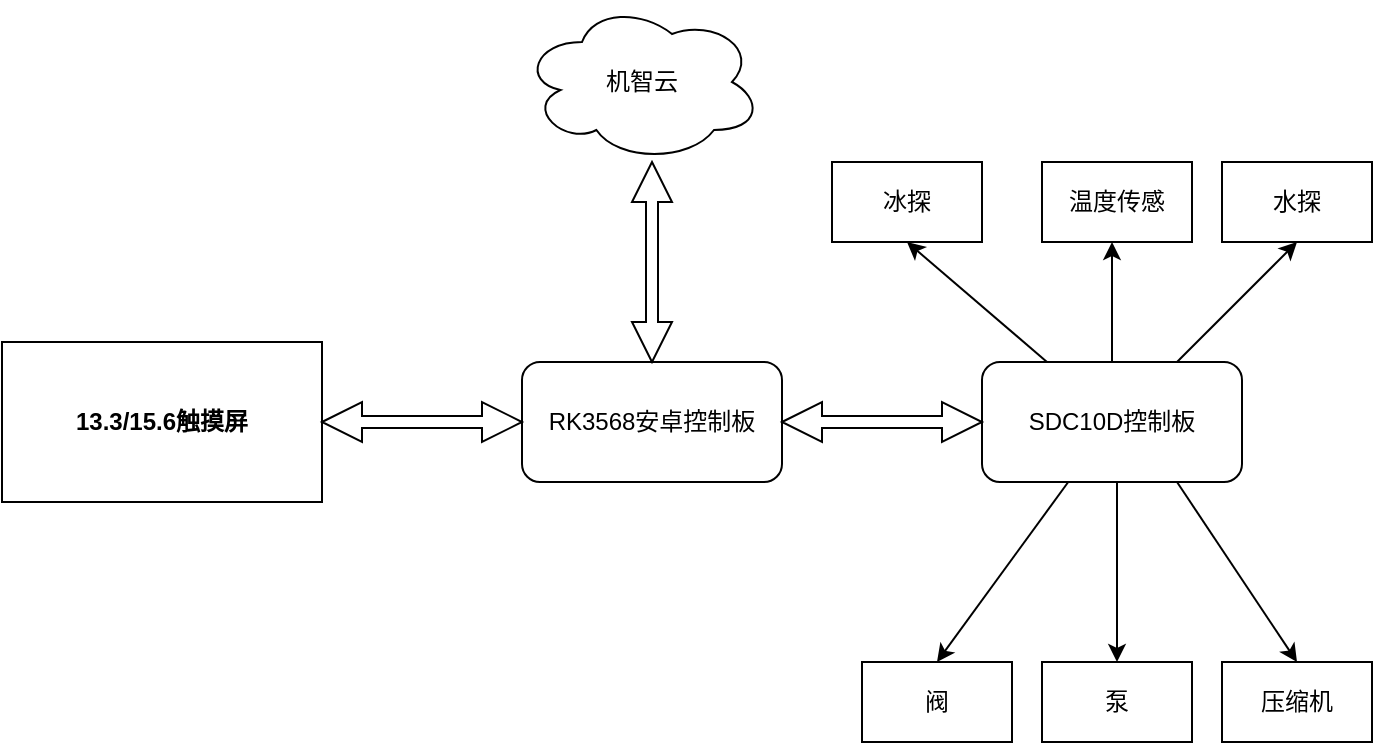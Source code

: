 <mxfile version="20.1.1" type="github">
  <diagram id="UJU_gNZz4M6AhlMLXmsl" name="Page-1">
    <mxGraphModel dx="834" dy="770" grid="1" gridSize="10" guides="1" tooltips="1" connect="1" arrows="1" fold="1" page="1" pageScale="1" pageWidth="827" pageHeight="1169" math="0" shadow="0">
      <root>
        <mxCell id="0" />
        <mxCell id="1" parent="0" />
        <mxCell id="HMMtUrwsWXGnGCeSo-gn-1" value="&lt;h4&gt;13.3/15.6触摸屏&lt;/h4&gt;" style="rounded=0;whiteSpace=wrap;html=1;" parent="1" vertex="1">
          <mxGeometry x="60" y="250" width="160" height="80" as="geometry" />
        </mxCell>
        <mxCell id="HMMtUrwsWXGnGCeSo-gn-12" value="RK3568安卓控制板" style="rounded=1;whiteSpace=wrap;html=1;" parent="1" vertex="1">
          <mxGeometry x="320" y="260" width="130" height="60" as="geometry" />
        </mxCell>
        <mxCell id="HMMtUrwsWXGnGCeSo-gn-13" value="" style="shape=doubleArrow;direction=south;whiteSpace=wrap;html=1;" parent="1" vertex="1">
          <mxGeometry x="375" y="160" width="20" height="100" as="geometry" />
        </mxCell>
        <mxCell id="HMMtUrwsWXGnGCeSo-gn-14" value="SDC10D控制板" style="rounded=1;whiteSpace=wrap;html=1;" parent="1" vertex="1">
          <mxGeometry x="550" y="260" width="130" height="60" as="geometry" />
        </mxCell>
        <mxCell id="HMMtUrwsWXGnGCeSo-gn-15" value="" style="shape=doubleArrow;whiteSpace=wrap;html=1;" parent="1" vertex="1">
          <mxGeometry x="220" y="280" width="100" height="20" as="geometry" />
        </mxCell>
        <mxCell id="HMMtUrwsWXGnGCeSo-gn-16" value="" style="shape=doubleArrow;whiteSpace=wrap;html=1;" parent="1" vertex="1">
          <mxGeometry x="450" y="280" width="100" height="20" as="geometry" />
        </mxCell>
        <mxCell id="HMMtUrwsWXGnGCeSo-gn-21" value="机智云" style="ellipse;shape=cloud;whiteSpace=wrap;html=1;" parent="1" vertex="1">
          <mxGeometry x="320" y="80" width="120" height="80" as="geometry" />
        </mxCell>
        <mxCell id="HMMtUrwsWXGnGCeSo-gn-23" value="泵" style="rounded=0;whiteSpace=wrap;html=1;" parent="1" vertex="1">
          <mxGeometry x="580" y="410" width="75" height="40" as="geometry" />
        </mxCell>
        <mxCell id="HMMtUrwsWXGnGCeSo-gn-24" value="阀" style="rounded=0;whiteSpace=wrap;html=1;" parent="1" vertex="1">
          <mxGeometry x="490" y="410" width="75" height="40" as="geometry" />
        </mxCell>
        <mxCell id="HMMtUrwsWXGnGCeSo-gn-25" value="压缩机" style="rounded=0;whiteSpace=wrap;html=1;" parent="1" vertex="1">
          <mxGeometry x="670" y="410" width="75" height="40" as="geometry" />
        </mxCell>
        <mxCell id="HMMtUrwsWXGnGCeSo-gn-30" value="冰探" style="rounded=0;whiteSpace=wrap;html=1;" parent="1" vertex="1">
          <mxGeometry x="475" y="160" width="75" height="40" as="geometry" />
        </mxCell>
        <mxCell id="HMMtUrwsWXGnGCeSo-gn-31" value="水探" style="rounded=0;whiteSpace=wrap;html=1;" parent="1" vertex="1">
          <mxGeometry x="670" y="160" width="75" height="40" as="geometry" />
        </mxCell>
        <mxCell id="HMMtUrwsWXGnGCeSo-gn-33" value="" style="endArrow=classic;html=1;rounded=0;entryX=0.5;entryY=0;entryDx=0;entryDy=0;" parent="1" source="HMMtUrwsWXGnGCeSo-gn-14" target="HMMtUrwsWXGnGCeSo-gn-24" edge="1">
          <mxGeometry width="50" height="50" relative="1" as="geometry">
            <mxPoint x="560" y="370" as="sourcePoint" />
            <mxPoint x="610" y="320" as="targetPoint" />
          </mxGeometry>
        </mxCell>
        <mxCell id="HMMtUrwsWXGnGCeSo-gn-34" value="" style="endArrow=classic;html=1;rounded=0;entryX=0.5;entryY=0;entryDx=0;entryDy=0;exitX=0.25;exitY=1;exitDx=0;exitDy=0;" parent="1" target="HMMtUrwsWXGnGCeSo-gn-23" edge="1">
          <mxGeometry width="50" height="50" relative="1" as="geometry">
            <mxPoint x="617.5" y="320" as="sourcePoint" />
            <mxPoint x="565.0" y="410" as="targetPoint" />
          </mxGeometry>
        </mxCell>
        <mxCell id="HMMtUrwsWXGnGCeSo-gn-35" value="" style="endArrow=classic;html=1;rounded=0;entryX=0.5;entryY=0;entryDx=0;entryDy=0;exitX=0.75;exitY=1;exitDx=0;exitDy=0;" parent="1" source="HMMtUrwsWXGnGCeSo-gn-14" target="HMMtUrwsWXGnGCeSo-gn-25" edge="1">
          <mxGeometry width="50" height="50" relative="1" as="geometry">
            <mxPoint x="662.5" y="320" as="sourcePoint" />
            <mxPoint x="610.0" y="410" as="targetPoint" />
          </mxGeometry>
        </mxCell>
        <mxCell id="HMMtUrwsWXGnGCeSo-gn-37" value="" style="endArrow=classic;html=1;rounded=0;exitX=0.25;exitY=0;exitDx=0;exitDy=0;entryX=0.5;entryY=1;entryDx=0;entryDy=0;" parent="1" source="HMMtUrwsWXGnGCeSo-gn-14" target="HMMtUrwsWXGnGCeSo-gn-30" edge="1">
          <mxGeometry width="50" height="50" relative="1" as="geometry">
            <mxPoint x="520" y="260" as="sourcePoint" />
            <mxPoint x="570" y="210" as="targetPoint" />
          </mxGeometry>
        </mxCell>
        <mxCell id="HMMtUrwsWXGnGCeSo-gn-39" value="" style="endArrow=classic;html=1;rounded=0;exitX=0.75;exitY=0;exitDx=0;exitDy=0;entryX=0.5;entryY=1;entryDx=0;entryDy=0;" parent="1" source="HMMtUrwsWXGnGCeSo-gn-14" target="HMMtUrwsWXGnGCeSo-gn-31" edge="1">
          <mxGeometry width="50" height="50" relative="1" as="geometry">
            <mxPoint x="600" y="250" as="sourcePoint" />
            <mxPoint x="650" y="200" as="targetPoint" />
          </mxGeometry>
        </mxCell>
        <mxCell id="HMMtUrwsWXGnGCeSo-gn-40" value="温度传感" style="rounded=0;whiteSpace=wrap;html=1;" parent="1" vertex="1">
          <mxGeometry x="580" y="160" width="75" height="40" as="geometry" />
        </mxCell>
        <mxCell id="HMMtUrwsWXGnGCeSo-gn-43" value="" style="endArrow=classic;html=1;rounded=0;" parent="1" edge="1">
          <mxGeometry width="50" height="50" relative="1" as="geometry">
            <mxPoint x="615" y="260" as="sourcePoint" />
            <mxPoint x="615" y="200" as="targetPoint" />
          </mxGeometry>
        </mxCell>
      </root>
    </mxGraphModel>
  </diagram>
</mxfile>
